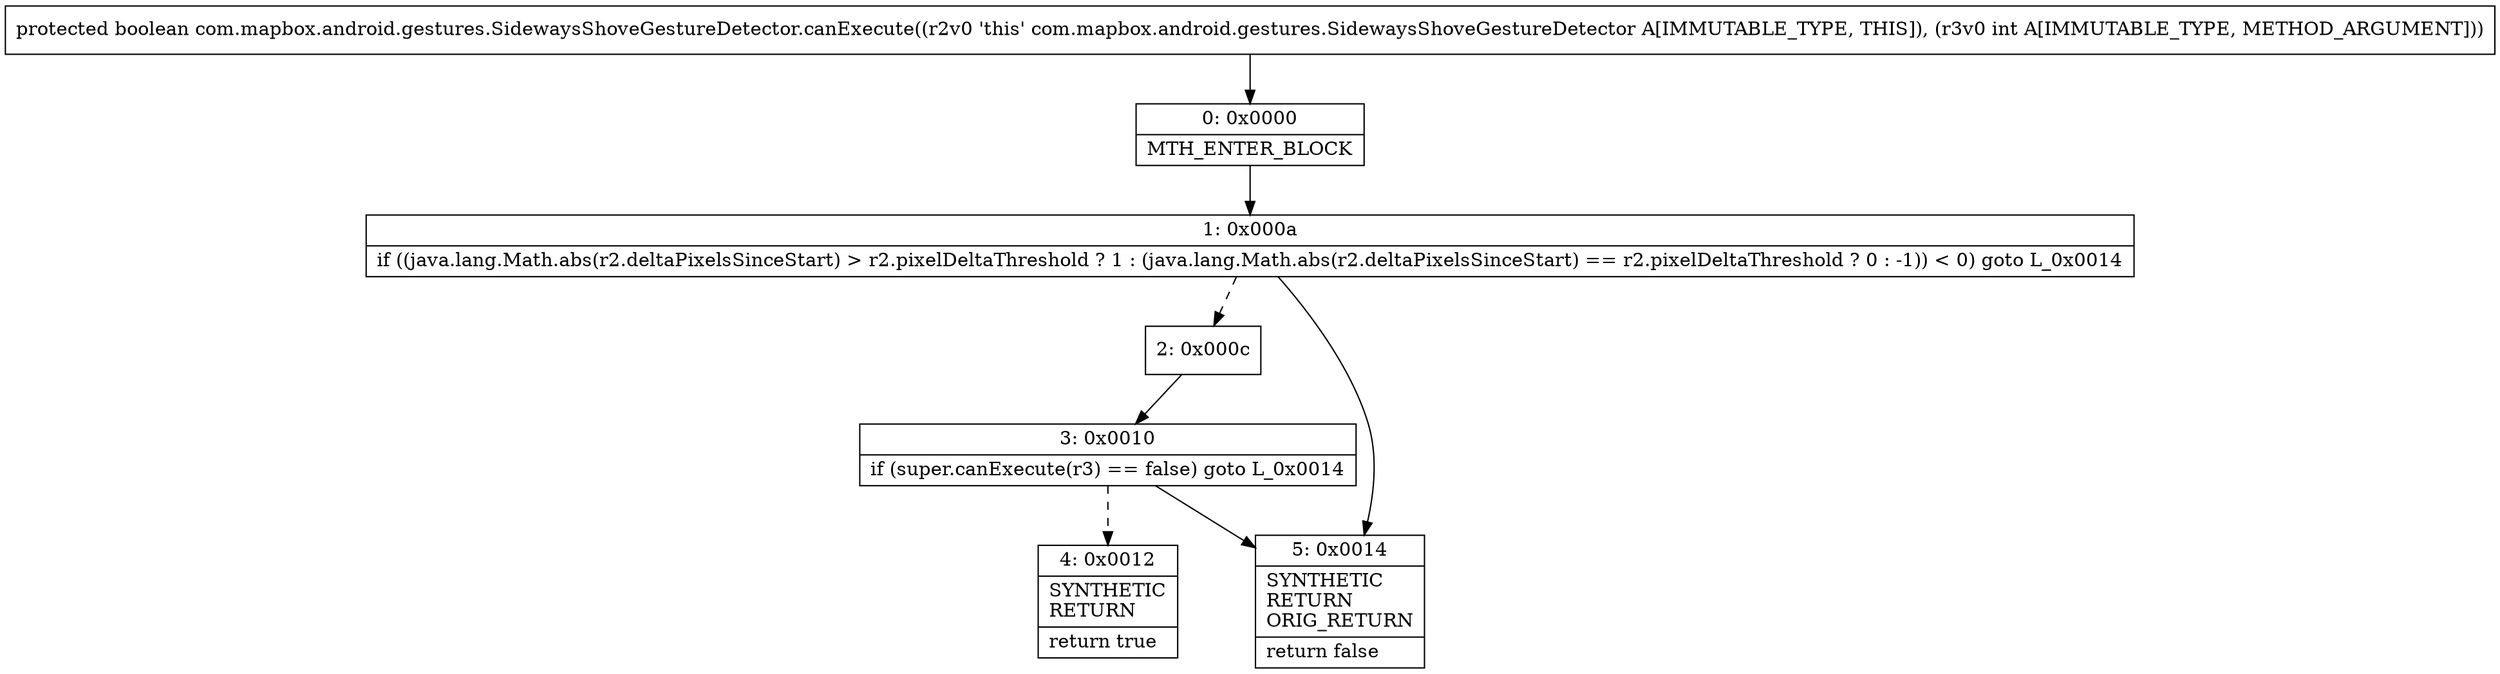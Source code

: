 digraph "CFG forcom.mapbox.android.gestures.SidewaysShoveGestureDetector.canExecute(I)Z" {
Node_0 [shape=record,label="{0\:\ 0x0000|MTH_ENTER_BLOCK\l}"];
Node_1 [shape=record,label="{1\:\ 0x000a|if ((java.lang.Math.abs(r2.deltaPixelsSinceStart) \> r2.pixelDeltaThreshold ? 1 : (java.lang.Math.abs(r2.deltaPixelsSinceStart) == r2.pixelDeltaThreshold ? 0 : \-1)) \< 0) goto L_0x0014\l}"];
Node_2 [shape=record,label="{2\:\ 0x000c}"];
Node_3 [shape=record,label="{3\:\ 0x0010|if (super.canExecute(r3) == false) goto L_0x0014\l}"];
Node_4 [shape=record,label="{4\:\ 0x0012|SYNTHETIC\lRETURN\l|return true\l}"];
Node_5 [shape=record,label="{5\:\ 0x0014|SYNTHETIC\lRETURN\lORIG_RETURN\l|return false\l}"];
MethodNode[shape=record,label="{protected boolean com.mapbox.android.gestures.SidewaysShoveGestureDetector.canExecute((r2v0 'this' com.mapbox.android.gestures.SidewaysShoveGestureDetector A[IMMUTABLE_TYPE, THIS]), (r3v0 int A[IMMUTABLE_TYPE, METHOD_ARGUMENT])) }"];
MethodNode -> Node_0;
Node_0 -> Node_1;
Node_1 -> Node_2[style=dashed];
Node_1 -> Node_5;
Node_2 -> Node_3;
Node_3 -> Node_4[style=dashed];
Node_3 -> Node_5;
}

